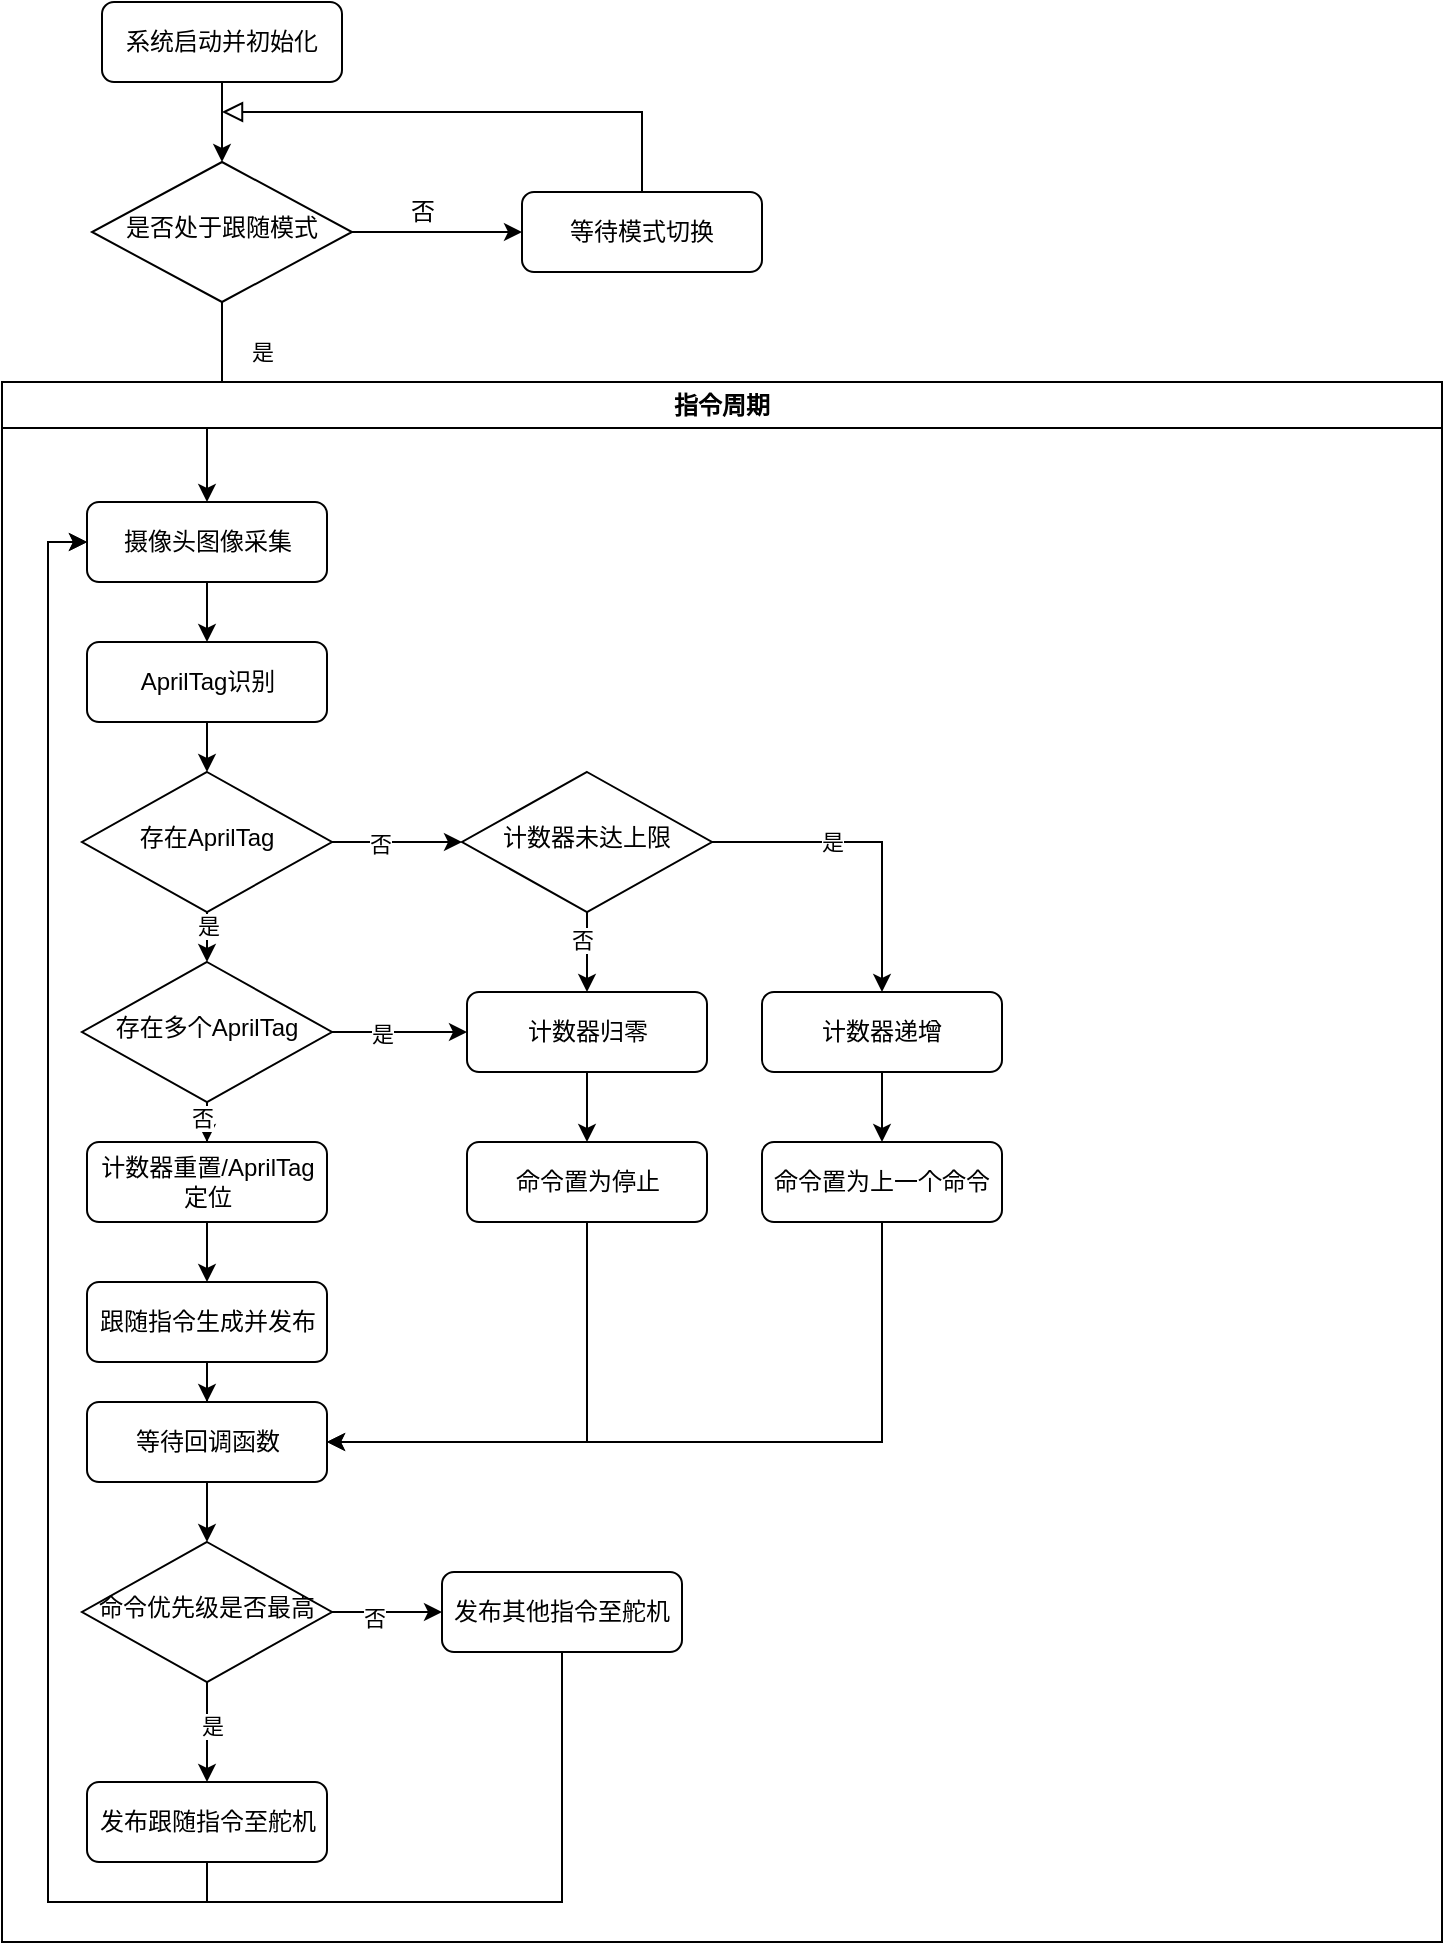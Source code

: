 <mxfile version="24.1.0" type="device">
  <diagram id="C5RBs43oDa-KdzZeNtuy" name="Page-1">
    <mxGraphModel dx="1436" dy="968" grid="1" gridSize="10" guides="1" tooltips="1" connect="1" arrows="1" fold="1" page="1" pageScale="1" pageWidth="827" pageHeight="1169" math="0" shadow="0">
      <root>
        <mxCell id="WIyWlLk6GJQsqaUBKTNV-0" />
        <mxCell id="WIyWlLk6GJQsqaUBKTNV-1" parent="WIyWlLk6GJQsqaUBKTNV-0" />
        <mxCell id="CEFnZux4XK4ZCGFvTbfw-10" value="" style="edgeStyle=orthogonalEdgeStyle;rounded=0;orthogonalLoop=1;jettySize=auto;html=1;" edge="1" parent="WIyWlLk6GJQsqaUBKTNV-1" source="WIyWlLk6GJQsqaUBKTNV-3" target="WIyWlLk6GJQsqaUBKTNV-6">
          <mxGeometry relative="1" as="geometry" />
        </mxCell>
        <mxCell id="WIyWlLk6GJQsqaUBKTNV-3" value="系统启动并初始化" style="rounded=1;whiteSpace=wrap;html=1;fontSize=12;glass=0;strokeWidth=1;shadow=0;" parent="WIyWlLk6GJQsqaUBKTNV-1" vertex="1">
          <mxGeometry x="160" y="80" width="120" height="40" as="geometry" />
        </mxCell>
        <mxCell id="CEFnZux4XK4ZCGFvTbfw-8" value="" style="edgeStyle=orthogonalEdgeStyle;rounded=0;orthogonalLoop=1;jettySize=auto;html=1;" edge="1" parent="WIyWlLk6GJQsqaUBKTNV-1" source="WIyWlLk6GJQsqaUBKTNV-6" target="CEFnZux4XK4ZCGFvTbfw-5">
          <mxGeometry relative="1" as="geometry" />
        </mxCell>
        <mxCell id="CEFnZux4XK4ZCGFvTbfw-12" value="是" style="edgeLabel;html=1;align=center;verticalAlign=middle;resizable=0;points=[];" vertex="1" connectable="0" parent="CEFnZux4XK4ZCGFvTbfw-8">
          <mxGeometry x="-0.433" relative="1" as="geometry">
            <mxPoint x="20" y="-6" as="offset" />
          </mxGeometry>
        </mxCell>
        <mxCell id="CEFnZux4XK4ZCGFvTbfw-9" value="" style="edgeStyle=orthogonalEdgeStyle;rounded=0;orthogonalLoop=1;jettySize=auto;html=1;" edge="1" parent="WIyWlLk6GJQsqaUBKTNV-1" source="WIyWlLk6GJQsqaUBKTNV-6" target="WIyWlLk6GJQsqaUBKTNV-7">
          <mxGeometry relative="1" as="geometry" />
        </mxCell>
        <mxCell id="WIyWlLk6GJQsqaUBKTNV-6" value="是否处于跟随模式" style="rhombus;whiteSpace=wrap;html=1;shadow=0;fontFamily=Helvetica;fontSize=12;align=center;strokeWidth=1;spacing=6;spacingTop=-4;" parent="WIyWlLk6GJQsqaUBKTNV-1" vertex="1">
          <mxGeometry x="155" y="160" width="130" height="70" as="geometry" />
        </mxCell>
        <mxCell id="WIyWlLk6GJQsqaUBKTNV-7" value="等待模式切换" style="rounded=1;whiteSpace=wrap;html=1;fontSize=12;glass=0;strokeWidth=1;shadow=0;" parent="WIyWlLk6GJQsqaUBKTNV-1" vertex="1">
          <mxGeometry x="370" y="175" width="120" height="40" as="geometry" />
        </mxCell>
        <mxCell id="CEFnZux4XK4ZCGFvTbfw-1" value="" style="edgeStyle=orthogonalEdgeStyle;rounded=0;html=1;jettySize=auto;orthogonalLoop=1;fontSize=11;endArrow=block;endFill=0;endSize=8;strokeWidth=1;shadow=0;labelBackgroundColor=none;exitX=0.5;exitY=0;exitDx=0;exitDy=0;" edge="1" parent="WIyWlLk6GJQsqaUBKTNV-1" source="WIyWlLk6GJQsqaUBKTNV-7">
          <mxGeometry x="-0.001" y="10" relative="1" as="geometry">
            <mxPoint as="offset" />
            <mxPoint x="430" y="160" as="sourcePoint" />
            <mxPoint x="220" y="135" as="targetPoint" />
            <Array as="points">
              <mxPoint x="430" y="135" />
            </Array>
          </mxGeometry>
        </mxCell>
        <mxCell id="CEFnZux4XK4ZCGFvTbfw-3" value="指令周期" style="swimlane;whiteSpace=wrap;html=1;" vertex="1" parent="WIyWlLk6GJQsqaUBKTNV-1">
          <mxGeometry x="110" y="270" width="720" height="780" as="geometry" />
        </mxCell>
        <mxCell id="CEFnZux4XK4ZCGFvTbfw-13" style="edgeStyle=orthogonalEdgeStyle;rounded=0;orthogonalLoop=1;jettySize=auto;html=1;entryX=0.5;entryY=0;entryDx=0;entryDy=0;" edge="1" parent="CEFnZux4XK4ZCGFvTbfw-3" source="CEFnZux4XK4ZCGFvTbfw-5" target="CEFnZux4XK4ZCGFvTbfw-6">
          <mxGeometry relative="1" as="geometry" />
        </mxCell>
        <mxCell id="CEFnZux4XK4ZCGFvTbfw-5" value="摄像头图像采集" style="rounded=1;whiteSpace=wrap;html=1;fontSize=12;glass=0;strokeWidth=1;shadow=0;" vertex="1" parent="CEFnZux4XK4ZCGFvTbfw-3">
          <mxGeometry x="42.5" y="60" width="120" height="40" as="geometry" />
        </mxCell>
        <mxCell id="CEFnZux4XK4ZCGFvTbfw-15" value="" style="edgeStyle=orthogonalEdgeStyle;rounded=0;orthogonalLoop=1;jettySize=auto;html=1;" edge="1" parent="CEFnZux4XK4ZCGFvTbfw-3" source="CEFnZux4XK4ZCGFvTbfw-6" target="CEFnZux4XK4ZCGFvTbfw-2">
          <mxGeometry relative="1" as="geometry" />
        </mxCell>
        <mxCell id="CEFnZux4XK4ZCGFvTbfw-6" value="AprilTag识别" style="rounded=1;whiteSpace=wrap;html=1;" vertex="1" parent="CEFnZux4XK4ZCGFvTbfw-3">
          <mxGeometry x="42.5" y="130" width="120" height="40" as="geometry" />
        </mxCell>
        <mxCell id="CEFnZux4XK4ZCGFvTbfw-18" value="" style="edgeStyle=orthogonalEdgeStyle;rounded=0;orthogonalLoop=1;jettySize=auto;html=1;" edge="1" parent="CEFnZux4XK4ZCGFvTbfw-3" source="CEFnZux4XK4ZCGFvTbfw-2" target="CEFnZux4XK4ZCGFvTbfw-17">
          <mxGeometry relative="1" as="geometry" />
        </mxCell>
        <mxCell id="CEFnZux4XK4ZCGFvTbfw-38" value="是" style="edgeLabel;html=1;align=center;verticalAlign=middle;resizable=0;points=[];" vertex="1" connectable="0" parent="CEFnZux4XK4ZCGFvTbfw-18">
          <mxGeometry x="0.345" relative="1" as="geometry">
            <mxPoint as="offset" />
          </mxGeometry>
        </mxCell>
        <mxCell id="CEFnZux4XK4ZCGFvTbfw-41" style="edgeStyle=orthogonalEdgeStyle;rounded=0;orthogonalLoop=1;jettySize=auto;html=1;entryX=0;entryY=0.5;entryDx=0;entryDy=0;" edge="1" parent="CEFnZux4XK4ZCGFvTbfw-3" source="CEFnZux4XK4ZCGFvTbfw-2" target="CEFnZux4XK4ZCGFvTbfw-40">
          <mxGeometry relative="1" as="geometry" />
        </mxCell>
        <mxCell id="CEFnZux4XK4ZCGFvTbfw-42" value="否" style="edgeLabel;html=1;align=center;verticalAlign=middle;resizable=0;points=[];" vertex="1" connectable="0" parent="CEFnZux4XK4ZCGFvTbfw-41">
          <mxGeometry x="-0.272" y="-1" relative="1" as="geometry">
            <mxPoint as="offset" />
          </mxGeometry>
        </mxCell>
        <mxCell id="CEFnZux4XK4ZCGFvTbfw-2" value="存在AprilTag" style="rhombus;whiteSpace=wrap;html=1;shadow=0;fontFamily=Helvetica;fontSize=12;align=center;strokeWidth=1;spacing=6;spacingTop=-4;" vertex="1" parent="CEFnZux4XK4ZCGFvTbfw-3">
          <mxGeometry x="40" y="195" width="125" height="70" as="geometry" />
        </mxCell>
        <mxCell id="CEFnZux4XK4ZCGFvTbfw-21" value="" style="edgeStyle=orthogonalEdgeStyle;rounded=0;orthogonalLoop=1;jettySize=auto;html=1;" edge="1" parent="CEFnZux4XK4ZCGFvTbfw-3" source="CEFnZux4XK4ZCGFvTbfw-14" target="CEFnZux4XK4ZCGFvTbfw-20">
          <mxGeometry relative="1" as="geometry" />
        </mxCell>
        <mxCell id="CEFnZux4XK4ZCGFvTbfw-14" value="计数器重置/AprilTag定位" style="rounded=1;whiteSpace=wrap;html=1;" vertex="1" parent="CEFnZux4XK4ZCGFvTbfw-3">
          <mxGeometry x="42.5" y="380" width="120" height="40" as="geometry" />
        </mxCell>
        <mxCell id="CEFnZux4XK4ZCGFvTbfw-51" value="" style="edgeStyle=orthogonalEdgeStyle;rounded=0;orthogonalLoop=1;jettySize=auto;html=1;" edge="1" parent="CEFnZux4XK4ZCGFvTbfw-3" source="CEFnZux4XK4ZCGFvTbfw-16" target="CEFnZux4XK4ZCGFvTbfw-45">
          <mxGeometry relative="1" as="geometry" />
        </mxCell>
        <mxCell id="CEFnZux4XK4ZCGFvTbfw-16" value="计数器归零" style="rounded=1;whiteSpace=wrap;html=1;" vertex="1" parent="CEFnZux4XK4ZCGFvTbfw-3">
          <mxGeometry x="232.5" y="305" width="120" height="40" as="geometry" />
        </mxCell>
        <mxCell id="CEFnZux4XK4ZCGFvTbfw-19" value="" style="edgeStyle=orthogonalEdgeStyle;rounded=0;orthogonalLoop=1;jettySize=auto;html=1;" edge="1" parent="CEFnZux4XK4ZCGFvTbfw-3" source="CEFnZux4XK4ZCGFvTbfw-17" target="CEFnZux4XK4ZCGFvTbfw-14">
          <mxGeometry relative="1" as="geometry" />
        </mxCell>
        <mxCell id="CEFnZux4XK4ZCGFvTbfw-37" value="否" style="edgeLabel;html=1;align=center;verticalAlign=middle;resizable=0;points=[];" vertex="1" connectable="0" parent="CEFnZux4XK4ZCGFvTbfw-19">
          <mxGeometry x="0.6" y="-3" relative="1" as="geometry">
            <mxPoint as="offset" />
          </mxGeometry>
        </mxCell>
        <mxCell id="CEFnZux4XK4ZCGFvTbfw-49" style="edgeStyle=orthogonalEdgeStyle;rounded=0;orthogonalLoop=1;jettySize=auto;html=1;entryX=0;entryY=0.5;entryDx=0;entryDy=0;" edge="1" parent="CEFnZux4XK4ZCGFvTbfw-3" source="CEFnZux4XK4ZCGFvTbfw-17" target="CEFnZux4XK4ZCGFvTbfw-16">
          <mxGeometry relative="1" as="geometry" />
        </mxCell>
        <mxCell id="CEFnZux4XK4ZCGFvTbfw-50" value="是" style="edgeLabel;html=1;align=center;verticalAlign=middle;resizable=0;points=[];" vertex="1" connectable="0" parent="CEFnZux4XK4ZCGFvTbfw-49">
          <mxGeometry x="-0.269" y="-1" relative="1" as="geometry">
            <mxPoint as="offset" />
          </mxGeometry>
        </mxCell>
        <mxCell id="CEFnZux4XK4ZCGFvTbfw-17" value="存在多个AprilTag" style="rhombus;whiteSpace=wrap;html=1;shadow=0;fontFamily=Helvetica;fontSize=12;align=center;strokeWidth=1;spacing=6;spacingTop=-4;" vertex="1" parent="CEFnZux4XK4ZCGFvTbfw-3">
          <mxGeometry x="40" y="290" width="125" height="70" as="geometry" />
        </mxCell>
        <mxCell id="CEFnZux4XK4ZCGFvTbfw-23" value="" style="edgeStyle=orthogonalEdgeStyle;rounded=0;orthogonalLoop=1;jettySize=auto;html=1;" edge="1" parent="CEFnZux4XK4ZCGFvTbfw-3" source="CEFnZux4XK4ZCGFvTbfw-20" target="CEFnZux4XK4ZCGFvTbfw-22">
          <mxGeometry relative="1" as="geometry" />
        </mxCell>
        <mxCell id="CEFnZux4XK4ZCGFvTbfw-20" value="跟随指令生成并发布" style="rounded=1;whiteSpace=wrap;html=1;" vertex="1" parent="CEFnZux4XK4ZCGFvTbfw-3">
          <mxGeometry x="42.5" y="450" width="120" height="40" as="geometry" />
        </mxCell>
        <mxCell id="CEFnZux4XK4ZCGFvTbfw-26" value="" style="edgeStyle=orthogonalEdgeStyle;rounded=0;orthogonalLoop=1;jettySize=auto;html=1;" edge="1" parent="CEFnZux4XK4ZCGFvTbfw-3" source="CEFnZux4XK4ZCGFvTbfw-22" target="CEFnZux4XK4ZCGFvTbfw-25">
          <mxGeometry relative="1" as="geometry" />
        </mxCell>
        <mxCell id="CEFnZux4XK4ZCGFvTbfw-22" value="等待回调函数" style="rounded=1;whiteSpace=wrap;html=1;" vertex="1" parent="CEFnZux4XK4ZCGFvTbfw-3">
          <mxGeometry x="42.5" y="510" width="120" height="40" as="geometry" />
        </mxCell>
        <mxCell id="CEFnZux4XK4ZCGFvTbfw-31" value="" style="edgeStyle=orthogonalEdgeStyle;rounded=0;orthogonalLoop=1;jettySize=auto;html=1;" edge="1" parent="CEFnZux4XK4ZCGFvTbfw-3" source="CEFnZux4XK4ZCGFvTbfw-25" target="CEFnZux4XK4ZCGFvTbfw-30">
          <mxGeometry relative="1" as="geometry" />
        </mxCell>
        <mxCell id="CEFnZux4XK4ZCGFvTbfw-33" value="是" style="edgeLabel;html=1;align=center;verticalAlign=middle;resizable=0;points=[];" vertex="1" connectable="0" parent="CEFnZux4XK4ZCGFvTbfw-31">
          <mxGeometry x="-0.12" y="2" relative="1" as="geometry">
            <mxPoint as="offset" />
          </mxGeometry>
        </mxCell>
        <mxCell id="CEFnZux4XK4ZCGFvTbfw-32" value="" style="edgeStyle=orthogonalEdgeStyle;rounded=0;orthogonalLoop=1;jettySize=auto;html=1;" edge="1" parent="CEFnZux4XK4ZCGFvTbfw-3" source="CEFnZux4XK4ZCGFvTbfw-25" target="CEFnZux4XK4ZCGFvTbfw-28">
          <mxGeometry relative="1" as="geometry" />
        </mxCell>
        <mxCell id="CEFnZux4XK4ZCGFvTbfw-34" value="否" style="edgeLabel;html=1;align=center;verticalAlign=middle;resizable=0;points=[];" vertex="1" connectable="0" parent="CEFnZux4XK4ZCGFvTbfw-32">
          <mxGeometry x="-0.248" y="-3" relative="1" as="geometry">
            <mxPoint as="offset" />
          </mxGeometry>
        </mxCell>
        <mxCell id="CEFnZux4XK4ZCGFvTbfw-25" value="命令优先级是否最高" style="rhombus;whiteSpace=wrap;html=1;shadow=0;fontFamily=Helvetica;fontSize=12;align=center;strokeWidth=1;spacing=6;spacingTop=-4;" vertex="1" parent="CEFnZux4XK4ZCGFvTbfw-3">
          <mxGeometry x="40" y="580" width="125" height="70" as="geometry" />
        </mxCell>
        <mxCell id="CEFnZux4XK4ZCGFvTbfw-36" style="edgeStyle=orthogonalEdgeStyle;rounded=0;orthogonalLoop=1;jettySize=auto;html=1;entryX=0;entryY=0.5;entryDx=0;entryDy=0;" edge="1" parent="CEFnZux4XK4ZCGFvTbfw-3" source="CEFnZux4XK4ZCGFvTbfw-28" target="CEFnZux4XK4ZCGFvTbfw-5">
          <mxGeometry relative="1" as="geometry">
            <Array as="points">
              <mxPoint x="280" y="760" />
              <mxPoint x="23" y="760" />
              <mxPoint x="23" y="80" />
            </Array>
          </mxGeometry>
        </mxCell>
        <mxCell id="CEFnZux4XK4ZCGFvTbfw-28" value="发布其他指令至舵机" style="rounded=1;whiteSpace=wrap;html=1;" vertex="1" parent="CEFnZux4XK4ZCGFvTbfw-3">
          <mxGeometry x="220" y="595" width="120" height="40" as="geometry" />
        </mxCell>
        <mxCell id="CEFnZux4XK4ZCGFvTbfw-35" style="edgeStyle=orthogonalEdgeStyle;rounded=0;orthogonalLoop=1;jettySize=auto;html=1;entryX=0;entryY=0.5;entryDx=0;entryDy=0;" edge="1" parent="CEFnZux4XK4ZCGFvTbfw-3" source="CEFnZux4XK4ZCGFvTbfw-30" target="CEFnZux4XK4ZCGFvTbfw-5">
          <mxGeometry relative="1" as="geometry">
            <Array as="points">
              <mxPoint x="103" y="760" />
              <mxPoint x="23" y="760" />
              <mxPoint x="23" y="80" />
            </Array>
          </mxGeometry>
        </mxCell>
        <mxCell id="CEFnZux4XK4ZCGFvTbfw-30" value="发布跟随指令至舵机" style="rounded=1;whiteSpace=wrap;html=1;" vertex="1" parent="CEFnZux4XK4ZCGFvTbfw-3">
          <mxGeometry x="42.5" y="700" width="120" height="40" as="geometry" />
        </mxCell>
        <mxCell id="CEFnZux4XK4ZCGFvTbfw-43" value="" style="edgeStyle=orthogonalEdgeStyle;rounded=0;orthogonalLoop=1;jettySize=auto;html=1;" edge="1" parent="CEFnZux4XK4ZCGFvTbfw-3" source="CEFnZux4XK4ZCGFvTbfw-40" target="CEFnZux4XK4ZCGFvTbfw-16">
          <mxGeometry relative="1" as="geometry" />
        </mxCell>
        <mxCell id="CEFnZux4XK4ZCGFvTbfw-44" value="否" style="edgeLabel;html=1;align=center;verticalAlign=middle;resizable=0;points=[];" vertex="1" connectable="0" parent="CEFnZux4XK4ZCGFvTbfw-43">
          <mxGeometry x="-0.3" y="-3" relative="1" as="geometry">
            <mxPoint as="offset" />
          </mxGeometry>
        </mxCell>
        <mxCell id="CEFnZux4XK4ZCGFvTbfw-54" style="edgeStyle=orthogonalEdgeStyle;rounded=0;orthogonalLoop=1;jettySize=auto;html=1;entryX=0.5;entryY=0;entryDx=0;entryDy=0;" edge="1" parent="CEFnZux4XK4ZCGFvTbfw-3" source="CEFnZux4XK4ZCGFvTbfw-40" target="CEFnZux4XK4ZCGFvTbfw-53">
          <mxGeometry relative="1" as="geometry" />
        </mxCell>
        <mxCell id="CEFnZux4XK4ZCGFvTbfw-55" value="是" style="edgeLabel;html=1;align=center;verticalAlign=middle;resizable=0;points=[];" vertex="1" connectable="0" parent="CEFnZux4XK4ZCGFvTbfw-54">
          <mxGeometry x="-0.254" relative="1" as="geometry">
            <mxPoint as="offset" />
          </mxGeometry>
        </mxCell>
        <mxCell id="CEFnZux4XK4ZCGFvTbfw-40" value="计数器未达上限" style="rhombus;whiteSpace=wrap;html=1;shadow=0;fontFamily=Helvetica;fontSize=12;align=center;strokeWidth=1;spacing=6;spacingTop=-4;" vertex="1" parent="CEFnZux4XK4ZCGFvTbfw-3">
          <mxGeometry x="230" y="195" width="125" height="70" as="geometry" />
        </mxCell>
        <mxCell id="CEFnZux4XK4ZCGFvTbfw-46" style="edgeStyle=orthogonalEdgeStyle;rounded=0;orthogonalLoop=1;jettySize=auto;html=1;entryX=1;entryY=0.5;entryDx=0;entryDy=0;" edge="1" parent="CEFnZux4XK4ZCGFvTbfw-3" source="CEFnZux4XK4ZCGFvTbfw-45" target="CEFnZux4XK4ZCGFvTbfw-22">
          <mxGeometry relative="1" as="geometry">
            <Array as="points">
              <mxPoint x="293" y="530" />
            </Array>
          </mxGeometry>
        </mxCell>
        <mxCell id="CEFnZux4XK4ZCGFvTbfw-45" value="命令置为停止" style="rounded=1;whiteSpace=wrap;html=1;" vertex="1" parent="CEFnZux4XK4ZCGFvTbfw-3">
          <mxGeometry x="232.5" y="380" width="120" height="40" as="geometry" />
        </mxCell>
        <mxCell id="CEFnZux4XK4ZCGFvTbfw-57" style="edgeStyle=orthogonalEdgeStyle;rounded=0;orthogonalLoop=1;jettySize=auto;html=1;entryX=1;entryY=0.5;entryDx=0;entryDy=0;" edge="1" parent="CEFnZux4XK4ZCGFvTbfw-3" source="CEFnZux4XK4ZCGFvTbfw-52" target="CEFnZux4XK4ZCGFvTbfw-22">
          <mxGeometry relative="1" as="geometry">
            <Array as="points">
              <mxPoint x="440" y="530" />
            </Array>
          </mxGeometry>
        </mxCell>
        <mxCell id="CEFnZux4XK4ZCGFvTbfw-52" value="命令置为上一个命令" style="rounded=1;whiteSpace=wrap;html=1;" vertex="1" parent="CEFnZux4XK4ZCGFvTbfw-3">
          <mxGeometry x="380" y="380" width="120" height="40" as="geometry" />
        </mxCell>
        <mxCell id="CEFnZux4XK4ZCGFvTbfw-56" style="edgeStyle=orthogonalEdgeStyle;rounded=0;orthogonalLoop=1;jettySize=auto;html=1;entryX=0.5;entryY=0;entryDx=0;entryDy=0;" edge="1" parent="CEFnZux4XK4ZCGFvTbfw-3" source="CEFnZux4XK4ZCGFvTbfw-53" target="CEFnZux4XK4ZCGFvTbfw-52">
          <mxGeometry relative="1" as="geometry" />
        </mxCell>
        <mxCell id="CEFnZux4XK4ZCGFvTbfw-53" value="计数器递增" style="rounded=1;whiteSpace=wrap;html=1;" vertex="1" parent="CEFnZux4XK4ZCGFvTbfw-3">
          <mxGeometry x="380" y="305" width="120" height="40" as="geometry" />
        </mxCell>
        <mxCell id="CEFnZux4XK4ZCGFvTbfw-11" value="否" style="text;html=1;align=center;verticalAlign=middle;resizable=0;points=[];autosize=1;strokeColor=none;fillColor=none;" vertex="1" parent="WIyWlLk6GJQsqaUBKTNV-1">
          <mxGeometry x="300" y="170" width="40" height="30" as="geometry" />
        </mxCell>
      </root>
    </mxGraphModel>
  </diagram>
</mxfile>
